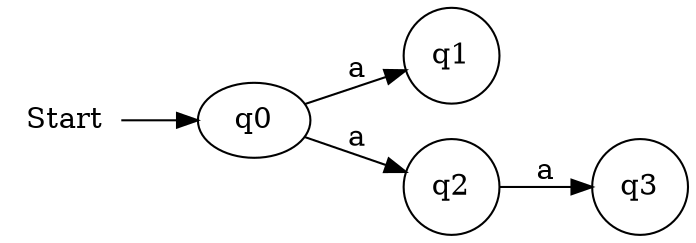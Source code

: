 digraph finite_state_machine {
	rankdir=LR size="8,5"
	Start [shape=plaintext]
	Start -> q0
	node [shape=circle]
	q0 -> q1 [label=a]
	node [shape=circle]
	q0 -> q2 [label=a]
	node [shape=circle]
	q2 -> q3 [label=a]
}
